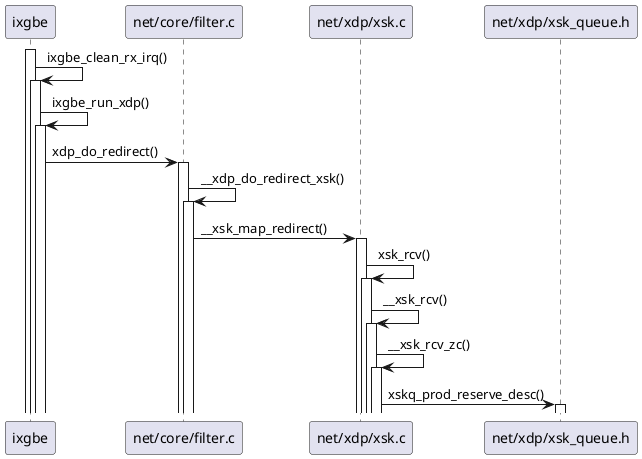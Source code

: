 @startuml
activate ixgbe
ixgbe -> ixgbe : ixgbe_clean_rx_irq()
activate ixgbe
ixgbe -> ixgbe : ixgbe_run_xdp()
activate ixgbe
ixgbe -> "net/core/filter.c" : xdp_do_redirect()
activate "net/core/filter.c"
"net/core/filter.c" -> "net/core/filter.c" : __xdp_do_redirect_xsk()
activate "net/core/filter.c"
"net/core/filter.c" -> "net/xdp/xsk.c" : __xsk_map_redirect()
activate "net/xdp/xsk.c"
"net/xdp/xsk.c" -> "net/xdp/xsk.c": xsk_rcv()
activate "net/xdp/xsk.c"
"net/xdp/xsk.c" -> "net/xdp/xsk.c": __xsk_rcv()
activate "net/xdp/xsk.c"
"net/xdp/xsk.c" -> "net/xdp/xsk.c": __xsk_rcv_zc()
activate "net/xdp/xsk.c"
"net/xdp/xsk.c" -> "net/xdp/xsk_queue.h": xskq_prod_reserve_desc()
activate "net/xdp/xsk_queue.h"
@enduml